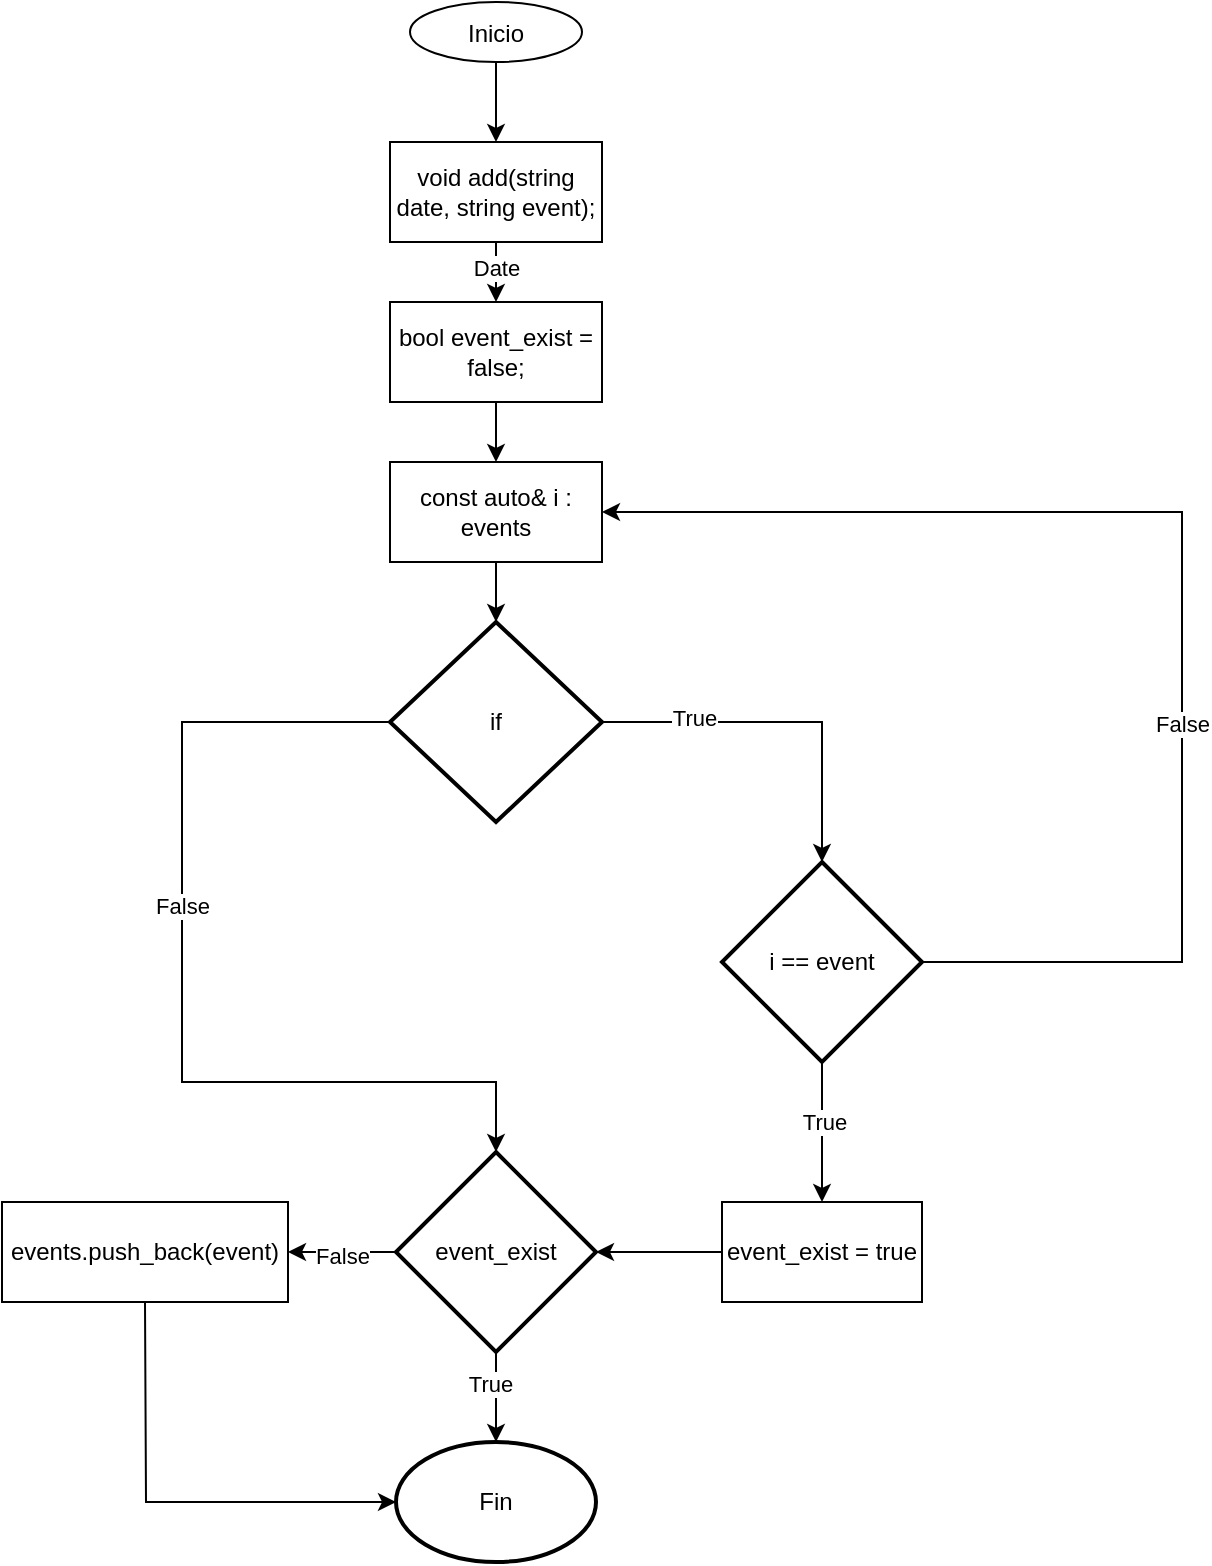 <mxfile version="24.5.4" type="github">
  <diagram name="Página-1" id="c7D3UHTgFH-_PTEFnLcf">
    <mxGraphModel dx="1434" dy="772" grid="1" gridSize="10" guides="1" tooltips="1" connect="1" arrows="1" fold="1" page="1" pageScale="1" pageWidth="827" pageHeight="1169" math="0" shadow="0">
      <root>
        <mxCell id="0" />
        <mxCell id="1" parent="0" />
        <mxCell id="Ejl11MD5ukzsioySJoXR-1" value="Inicio" style="ellipse" vertex="1" parent="1">
          <mxGeometry x="374" y="10" width="86" height="30" as="geometry" />
        </mxCell>
        <mxCell id="Ejl11MD5ukzsioySJoXR-2" value="void add(string date, string event);" style="html=1;dashed=0;whiteSpace=wrap;" vertex="1" parent="1">
          <mxGeometry x="364" y="80" width="106" height="50" as="geometry" />
        </mxCell>
        <mxCell id="Ejl11MD5ukzsioySJoXR-3" value="bool event_exist = false;" style="html=1;dashed=0;whiteSpace=wrap;" vertex="1" parent="1">
          <mxGeometry x="364" y="160" width="106" height="50" as="geometry" />
        </mxCell>
        <mxCell id="Ejl11MD5ukzsioySJoXR-4" value="const auto&amp;amp; i : events" style="html=1;dashed=0;whiteSpace=wrap;" vertex="1" parent="1">
          <mxGeometry x="364" y="240" width="106" height="50" as="geometry" />
        </mxCell>
        <mxCell id="Ejl11MD5ukzsioySJoXR-6" value="if" style="strokeWidth=2;html=1;shape=mxgraph.flowchart.decision;whiteSpace=wrap;" vertex="1" parent="1">
          <mxGeometry x="364" y="320" width="106" height="100" as="geometry" />
        </mxCell>
        <mxCell id="Ejl11MD5ukzsioySJoXR-7" value="i == event" style="strokeWidth=2;html=1;shape=mxgraph.flowchart.decision;whiteSpace=wrap;" vertex="1" parent="1">
          <mxGeometry x="530" y="440" width="100" height="100" as="geometry" />
        </mxCell>
        <mxCell id="Ejl11MD5ukzsioySJoXR-8" value="event_exist = true" style="html=1;dashed=0;whiteSpace=wrap;" vertex="1" parent="1">
          <mxGeometry x="530" y="610" width="100" height="50" as="geometry" />
        </mxCell>
        <mxCell id="Ejl11MD5ukzsioySJoXR-9" value="event_exist" style="strokeWidth=2;html=1;shape=mxgraph.flowchart.decision;whiteSpace=wrap;" vertex="1" parent="1">
          <mxGeometry x="367" y="585" width="100" height="100" as="geometry" />
        </mxCell>
        <mxCell id="Ejl11MD5ukzsioySJoXR-10" value="Fin" style="strokeWidth=2;html=1;shape=mxgraph.flowchart.start_1;whiteSpace=wrap;" vertex="1" parent="1">
          <mxGeometry x="367" y="730" width="100" height="60" as="geometry" />
        </mxCell>
        <mxCell id="Ejl11MD5ukzsioySJoXR-12" value="" style="endArrow=classic;html=1;rounded=0;exitX=0.5;exitY=1;exitDx=0;exitDy=0;entryX=0.5;entryY=0;entryDx=0;entryDy=0;" edge="1" parent="1" source="Ejl11MD5ukzsioySJoXR-1" target="Ejl11MD5ukzsioySJoXR-2">
          <mxGeometry width="50" height="50" relative="1" as="geometry">
            <mxPoint x="390" y="320" as="sourcePoint" />
            <mxPoint x="440" y="270" as="targetPoint" />
          </mxGeometry>
        </mxCell>
        <mxCell id="Ejl11MD5ukzsioySJoXR-13" value="" style="endArrow=classic;html=1;rounded=0;exitX=0.5;exitY=1;exitDx=0;exitDy=0;entryX=0.5;entryY=0;entryDx=0;entryDy=0;" edge="1" parent="1" source="Ejl11MD5ukzsioySJoXR-2" target="Ejl11MD5ukzsioySJoXR-3">
          <mxGeometry width="50" height="50" relative="1" as="geometry">
            <mxPoint x="370" y="230" as="sourcePoint" />
            <mxPoint x="420" y="180" as="targetPoint" />
          </mxGeometry>
        </mxCell>
        <mxCell id="Ejl11MD5ukzsioySJoXR-33" value="Date" style="edgeLabel;html=1;align=center;verticalAlign=middle;resizable=0;points=[];" vertex="1" connectable="0" parent="Ejl11MD5ukzsioySJoXR-13">
          <mxGeometry x="-0.133" relative="1" as="geometry">
            <mxPoint as="offset" />
          </mxGeometry>
        </mxCell>
        <mxCell id="Ejl11MD5ukzsioySJoXR-14" value="" style="endArrow=classic;html=1;rounded=0;entryX=0.5;entryY=0;entryDx=0;entryDy=0;exitX=0.5;exitY=1;exitDx=0;exitDy=0;" edge="1" parent="1" source="Ejl11MD5ukzsioySJoXR-3" target="Ejl11MD5ukzsioySJoXR-4">
          <mxGeometry width="50" height="50" relative="1" as="geometry">
            <mxPoint x="370" y="270" as="sourcePoint" />
            <mxPoint x="420" y="220" as="targetPoint" />
          </mxGeometry>
        </mxCell>
        <mxCell id="Ejl11MD5ukzsioySJoXR-15" value="" style="endArrow=classic;html=1;rounded=0;entryX=0.5;entryY=0;entryDx=0;entryDy=0;entryPerimeter=0;exitX=0.5;exitY=1;exitDx=0;exitDy=0;" edge="1" parent="1" source="Ejl11MD5ukzsioySJoXR-4" target="Ejl11MD5ukzsioySJoXR-6">
          <mxGeometry width="50" height="50" relative="1" as="geometry">
            <mxPoint x="370" y="370" as="sourcePoint" />
            <mxPoint x="420" y="320" as="targetPoint" />
          </mxGeometry>
        </mxCell>
        <mxCell id="Ejl11MD5ukzsioySJoXR-16" value="" style="endArrow=classic;html=1;rounded=0;entryX=0.5;entryY=0;entryDx=0;entryDy=0;entryPerimeter=0;exitX=1;exitY=0.5;exitDx=0;exitDy=0;exitPerimeter=0;" edge="1" parent="1" source="Ejl11MD5ukzsioySJoXR-6" target="Ejl11MD5ukzsioySJoXR-7">
          <mxGeometry width="50" height="50" relative="1" as="geometry">
            <mxPoint x="370" y="470" as="sourcePoint" />
            <mxPoint x="420" y="420" as="targetPoint" />
            <Array as="points">
              <mxPoint x="580" y="370" />
            </Array>
          </mxGeometry>
        </mxCell>
        <mxCell id="Ejl11MD5ukzsioySJoXR-22" value="True" style="edgeLabel;html=1;align=center;verticalAlign=middle;resizable=0;points=[];" vertex="1" connectable="0" parent="Ejl11MD5ukzsioySJoXR-16">
          <mxGeometry x="-0.483" y="2" relative="1" as="geometry">
            <mxPoint x="-1" as="offset" />
          </mxGeometry>
        </mxCell>
        <mxCell id="Ejl11MD5ukzsioySJoXR-17" value="" style="endArrow=classic;html=1;rounded=0;entryX=0.5;entryY=0;entryDx=0;entryDy=0;exitX=0.5;exitY=1;exitDx=0;exitDy=0;exitPerimeter=0;" edge="1" parent="1" source="Ejl11MD5ukzsioySJoXR-7" target="Ejl11MD5ukzsioySJoXR-8">
          <mxGeometry width="50" height="50" relative="1" as="geometry">
            <mxPoint x="370" y="600" as="sourcePoint" />
            <mxPoint x="420" y="550" as="targetPoint" />
          </mxGeometry>
        </mxCell>
        <mxCell id="Ejl11MD5ukzsioySJoXR-37" value="True" style="edgeLabel;html=1;align=center;verticalAlign=middle;resizable=0;points=[];" vertex="1" connectable="0" parent="Ejl11MD5ukzsioySJoXR-17">
          <mxGeometry x="-0.161" y="1" relative="1" as="geometry">
            <mxPoint as="offset" />
          </mxGeometry>
        </mxCell>
        <mxCell id="Ejl11MD5ukzsioySJoXR-18" value="" style="endArrow=classic;html=1;rounded=0;entryX=1;entryY=0.5;entryDx=0;entryDy=0;entryPerimeter=0;exitX=0;exitY=0.5;exitDx=0;exitDy=0;" edge="1" parent="1" source="Ejl11MD5ukzsioySJoXR-8" target="Ejl11MD5ukzsioySJoXR-9">
          <mxGeometry width="50" height="50" relative="1" as="geometry">
            <mxPoint x="370" y="600" as="sourcePoint" />
            <mxPoint x="420" y="550" as="targetPoint" />
          </mxGeometry>
        </mxCell>
        <mxCell id="Ejl11MD5ukzsioySJoXR-19" value="" style="endArrow=classic;html=1;rounded=0;exitX=0;exitY=0.5;exitDx=0;exitDy=0;exitPerimeter=0;entryX=0.5;entryY=0;entryDx=0;entryDy=0;entryPerimeter=0;" edge="1" parent="1" source="Ejl11MD5ukzsioySJoXR-6" target="Ejl11MD5ukzsioySJoXR-9">
          <mxGeometry width="50" height="50" relative="1" as="geometry">
            <mxPoint x="370" y="590" as="sourcePoint" />
            <mxPoint x="420" y="550" as="targetPoint" />
            <Array as="points">
              <mxPoint x="260" y="370" />
              <mxPoint x="260" y="550" />
              <mxPoint x="417" y="550" />
            </Array>
          </mxGeometry>
        </mxCell>
        <mxCell id="Ejl11MD5ukzsioySJoXR-38" value="False" style="edgeLabel;html=1;align=center;verticalAlign=middle;resizable=0;points=[];" vertex="1" connectable="0" parent="Ejl11MD5ukzsioySJoXR-19">
          <mxGeometry x="-0.177" relative="1" as="geometry">
            <mxPoint as="offset" />
          </mxGeometry>
        </mxCell>
        <mxCell id="Ejl11MD5ukzsioySJoXR-21" value="" style="endArrow=classic;html=1;rounded=0;entryX=1;entryY=0.5;entryDx=0;entryDy=0;exitX=1;exitY=0.5;exitDx=0;exitDy=0;exitPerimeter=0;" edge="1" parent="1" source="Ejl11MD5ukzsioySJoXR-7" target="Ejl11MD5ukzsioySJoXR-4">
          <mxGeometry width="50" height="50" relative="1" as="geometry">
            <mxPoint x="320" y="510" as="sourcePoint" />
            <mxPoint x="370" y="460" as="targetPoint" />
            <Array as="points">
              <mxPoint x="760" y="490" />
              <mxPoint x="760" y="265" />
            </Array>
          </mxGeometry>
        </mxCell>
        <mxCell id="Ejl11MD5ukzsioySJoXR-36" value="False" style="edgeLabel;html=1;align=center;verticalAlign=middle;resizable=0;points=[];" vertex="1" connectable="0" parent="Ejl11MD5ukzsioySJoXR-21">
          <mxGeometry x="-0.227" relative="1" as="geometry">
            <mxPoint as="offset" />
          </mxGeometry>
        </mxCell>
        <mxCell id="Ejl11MD5ukzsioySJoXR-25" value="events.push_back(event)" style="html=1;dashed=0;whiteSpace=wrap;" vertex="1" parent="1">
          <mxGeometry x="170" y="610" width="143" height="50" as="geometry" />
        </mxCell>
        <mxCell id="Ejl11MD5ukzsioySJoXR-30" value="" style="endArrow=classic;html=1;rounded=0;exitX=0;exitY=0.5;exitDx=0;exitDy=0;exitPerimeter=0;entryX=1;entryY=0.5;entryDx=0;entryDy=0;" edge="1" parent="1" source="Ejl11MD5ukzsioySJoXR-9" target="Ejl11MD5ukzsioySJoXR-25">
          <mxGeometry width="50" height="50" relative="1" as="geometry">
            <mxPoint x="500" y="710" as="sourcePoint" />
            <mxPoint x="550" y="660" as="targetPoint" />
          </mxGeometry>
        </mxCell>
        <mxCell id="Ejl11MD5ukzsioySJoXR-34" value="False" style="edgeLabel;html=1;align=center;verticalAlign=middle;resizable=0;points=[];" vertex="1" connectable="0" parent="Ejl11MD5ukzsioySJoXR-30">
          <mxGeometry x="0.001" y="2" relative="1" as="geometry">
            <mxPoint as="offset" />
          </mxGeometry>
        </mxCell>
        <mxCell id="Ejl11MD5ukzsioySJoXR-31" value="" style="endArrow=classic;html=1;rounded=0;exitX=0.5;exitY=1;exitDx=0;exitDy=0;exitPerimeter=0;entryX=0.5;entryY=0;entryDx=0;entryDy=0;entryPerimeter=0;" edge="1" parent="1" source="Ejl11MD5ukzsioySJoXR-9" target="Ejl11MD5ukzsioySJoXR-10">
          <mxGeometry width="50" height="50" relative="1" as="geometry">
            <mxPoint x="500" y="710" as="sourcePoint" />
            <mxPoint x="550" y="660" as="targetPoint" />
          </mxGeometry>
        </mxCell>
        <mxCell id="Ejl11MD5ukzsioySJoXR-35" value="True" style="edgeLabel;html=1;align=center;verticalAlign=middle;resizable=0;points=[];" vertex="1" connectable="0" parent="Ejl11MD5ukzsioySJoXR-31">
          <mxGeometry x="-0.284" y="-3" relative="1" as="geometry">
            <mxPoint as="offset" />
          </mxGeometry>
        </mxCell>
        <mxCell id="Ejl11MD5ukzsioySJoXR-32" value="" style="endArrow=classic;html=1;rounded=0;exitX=0.5;exitY=1;exitDx=0;exitDy=0;entryX=0;entryY=0.5;entryDx=0;entryDy=0;entryPerimeter=0;" edge="1" parent="1" source="Ejl11MD5ukzsioySJoXR-25" target="Ejl11MD5ukzsioySJoXR-10">
          <mxGeometry width="50" height="50" relative="1" as="geometry">
            <mxPoint x="500" y="710" as="sourcePoint" />
            <mxPoint x="550" y="660" as="targetPoint" />
            <Array as="points">
              <mxPoint x="242" y="760" />
            </Array>
          </mxGeometry>
        </mxCell>
      </root>
    </mxGraphModel>
  </diagram>
</mxfile>
